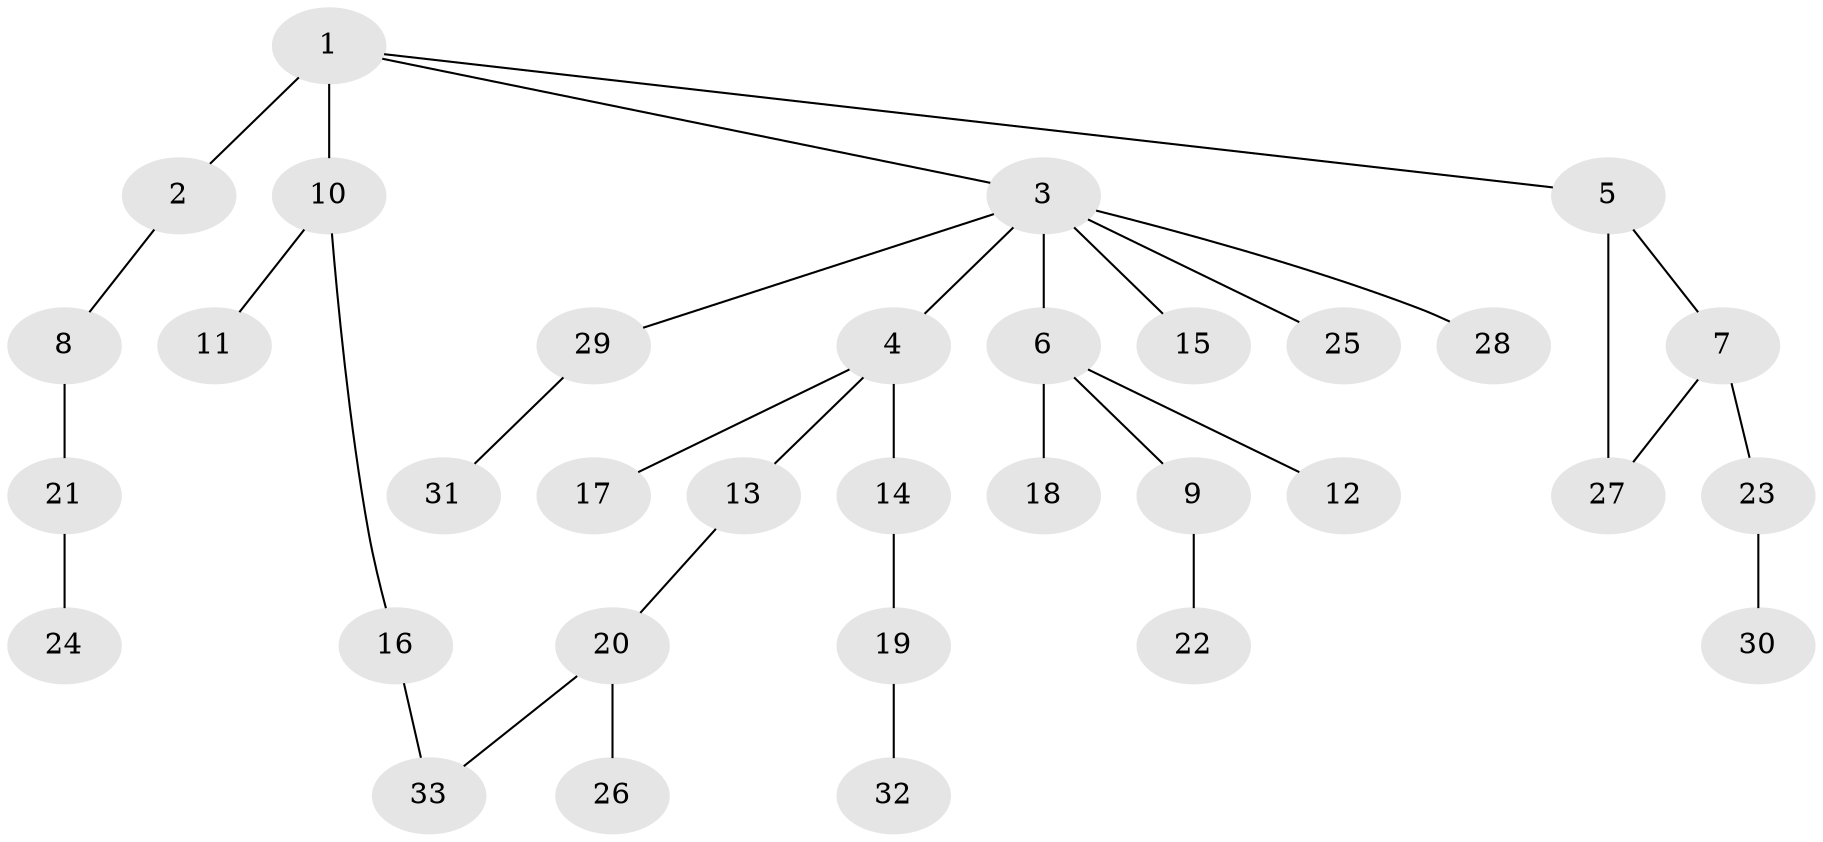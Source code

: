 // original degree distribution, {4: 0.13846153846153847, 8: 0.015384615384615385, 3: 0.13846153846153847, 1: 0.46153846153846156, 2: 0.23076923076923078, 5: 0.015384615384615385}
// Generated by graph-tools (version 1.1) at 2025/34/03/09/25 02:34:21]
// undirected, 33 vertices, 34 edges
graph export_dot {
graph [start="1"]
  node [color=gray90,style=filled];
  1;
  2;
  3;
  4;
  5;
  6;
  7;
  8;
  9;
  10;
  11;
  12;
  13;
  14;
  15;
  16;
  17;
  18;
  19;
  20;
  21;
  22;
  23;
  24;
  25;
  26;
  27;
  28;
  29;
  30;
  31;
  32;
  33;
  1 -- 2 [weight=2.0];
  1 -- 3 [weight=1.0];
  1 -- 5 [weight=1.0];
  1 -- 10 [weight=2.0];
  2 -- 8 [weight=1.0];
  3 -- 4 [weight=1.0];
  3 -- 6 [weight=1.0];
  3 -- 15 [weight=1.0];
  3 -- 25 [weight=1.0];
  3 -- 28 [weight=1.0];
  3 -- 29 [weight=1.0];
  4 -- 13 [weight=1.0];
  4 -- 14 [weight=2.0];
  4 -- 17 [weight=1.0];
  5 -- 7 [weight=1.0];
  5 -- 27 [weight=1.0];
  6 -- 9 [weight=1.0];
  6 -- 12 [weight=3.0];
  6 -- 18 [weight=1.0];
  7 -- 23 [weight=1.0];
  7 -- 27 [weight=1.0];
  8 -- 21 [weight=1.0];
  9 -- 22 [weight=1.0];
  10 -- 11 [weight=1.0];
  10 -- 16 [weight=1.0];
  13 -- 20 [weight=1.0];
  14 -- 19 [weight=1.0];
  16 -- 33 [weight=1.0];
  19 -- 32 [weight=1.0];
  20 -- 26 [weight=1.0];
  20 -- 33 [weight=1.0];
  21 -- 24 [weight=1.0];
  23 -- 30 [weight=2.0];
  29 -- 31 [weight=1.0];
}
